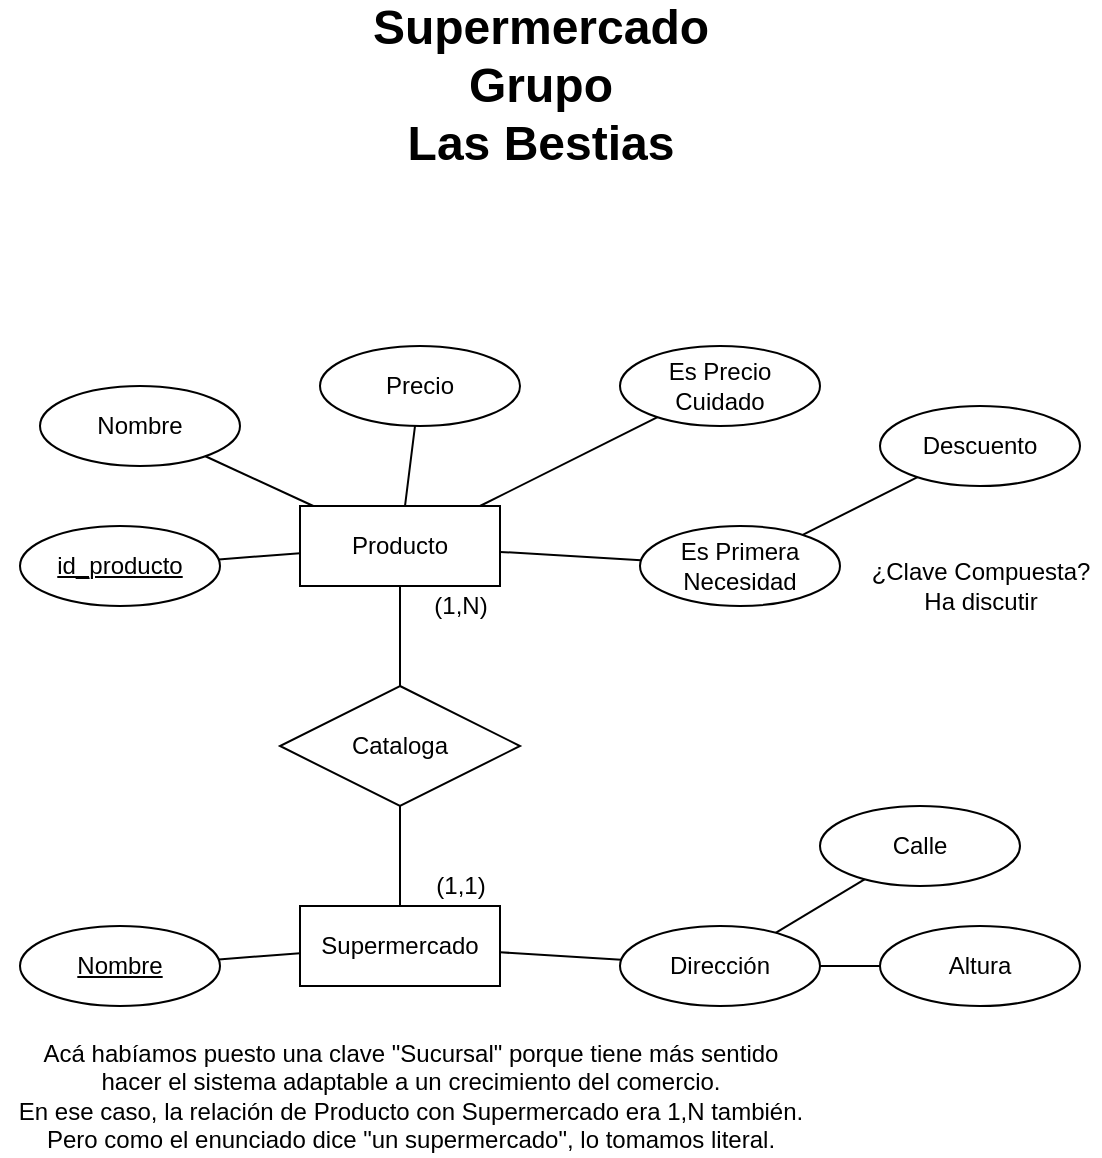 <mxfile version="13.2.4" type="device" pages="3"><diagram id="wtp8QAkWJI46EeyXMavl" name="MER"><mxGraphModel dx="668" dy="428" grid="1" gridSize="10" guides="1" tooltips="1" connect="1" arrows="1" fold="1" page="1" pageScale="1" pageWidth="827" pageHeight="1169" math="0" shadow="0"><root><mxCell id="0"/><mxCell id="1" parent="0"/><mxCell id="iNzfDsHjPc7sIN8ErhD--3" value="Nombre" style="ellipse;whiteSpace=wrap;html=1;align=center;" parent="1" vertex="1"><mxGeometry x="164" y="220" width="100" height="40" as="geometry"/></mxCell><mxCell id="iNzfDsHjPc7sIN8ErhD--4" value="Precio" style="ellipse;whiteSpace=wrap;html=1;align=center;" parent="1" vertex="1"><mxGeometry x="304" y="200" width="100" height="40" as="geometry"/></mxCell><mxCell id="iNzfDsHjPc7sIN8ErhD--5" value="Es Precio Cuidado" style="ellipse;whiteSpace=wrap;html=1;align=center;" parent="1" vertex="1"><mxGeometry x="454" y="200" width="100" height="40" as="geometry"/></mxCell><mxCell id="iNzfDsHjPc7sIN8ErhD--6" value="Producto" style="whiteSpace=wrap;html=1;align=center;" parent="1" vertex="1"><mxGeometry x="294" y="280" width="100" height="40" as="geometry"/></mxCell><mxCell id="iNzfDsHjPc7sIN8ErhD--7" value="" style="endArrow=none;html=1;rounded=0;" parent="1" source="TnC62XATs7JDEmukpbYo-1" target="iNzfDsHjPc7sIN8ErhD--6" edge="1"><mxGeometry relative="1" as="geometry"><mxPoint x="243.468" y="307.09" as="sourcePoint"/><mxPoint x="424" y="300" as="targetPoint"/></mxGeometry></mxCell><mxCell id="iNzfDsHjPc7sIN8ErhD--10" value="" style="endArrow=none;html=1;rounded=0;" parent="1" source="iNzfDsHjPc7sIN8ErhD--3" target="iNzfDsHjPc7sIN8ErhD--6" edge="1"><mxGeometry relative="1" as="geometry"><mxPoint x="253.32" y="316.712" as="sourcePoint"/><mxPoint x="304" y="313.333" as="targetPoint"/></mxGeometry></mxCell><mxCell id="iNzfDsHjPc7sIN8ErhD--11" value="" style="endArrow=none;html=1;rounded=0;" parent="1" source="iNzfDsHjPc7sIN8ErhD--4" target="iNzfDsHjPc7sIN8ErhD--6" edge="1"><mxGeometry relative="1" as="geometry"><mxPoint x="256.747" y="265.114" as="sourcePoint"/><mxPoint x="310.667" y="290" as="targetPoint"/></mxGeometry></mxCell><mxCell id="iNzfDsHjPc7sIN8ErhD--12" value="" style="endArrow=none;html=1;rounded=0;" parent="1" source="iNzfDsHjPc7sIN8ErhD--5" target="iNzfDsHjPc7sIN8ErhD--6" edge="1"><mxGeometry relative="1" as="geometry"><mxPoint x="361.503" y="249.975" as="sourcePoint"/><mxPoint x="356.5" y="290" as="targetPoint"/></mxGeometry></mxCell><mxCell id="iNzfDsHjPc7sIN8ErhD--14" value="Es Primera Necesidad" style="ellipse;whiteSpace=wrap;html=1;align=center;" parent="1" vertex="1"><mxGeometry x="464" y="290" width="100" height="40" as="geometry"/></mxCell><mxCell id="iNzfDsHjPc7sIN8ErhD--15" value="" style="endArrow=none;html=1;rounded=0;" parent="1" source="iNzfDsHjPc7sIN8ErhD--14" target="iNzfDsHjPc7sIN8ErhD--6" edge="1"><mxGeometry relative="1" as="geometry"><mxPoint x="371.503" y="339.975" as="sourcePoint"/><mxPoint x="394" y="370" as="targetPoint"/></mxGeometry></mxCell><mxCell id="TnC62XATs7JDEmukpbYo-1" value="id_producto" style="ellipse;whiteSpace=wrap;html=1;align=center;fontStyle=4;" parent="1" vertex="1"><mxGeometry x="154" y="290" width="100" height="40" as="geometry"/></mxCell><mxCell id="TnC62XATs7JDEmukpbYo-2" value="Supermercado" style="whiteSpace=wrap;html=1;align=center;" parent="1" vertex="1"><mxGeometry x="294" y="480" width="100" height="40" as="geometry"/></mxCell><mxCell id="TnC62XATs7JDEmukpbYo-3" value="Nombre" style="ellipse;whiteSpace=wrap;html=1;align=center;fontStyle=4;" parent="1" vertex="1"><mxGeometry x="154" y="490" width="100" height="40" as="geometry"/></mxCell><mxCell id="TnC62XATs7JDEmukpbYo-5" value="Dirección" style="ellipse;whiteSpace=wrap;html=1;align=center;" parent="1" vertex="1"><mxGeometry x="454" y="490" width="100" height="40" as="geometry"/></mxCell><mxCell id="TnC62XATs7JDEmukpbYo-6" value="" style="endArrow=none;html=1;rounded=0;" parent="1" source="TnC62XATs7JDEmukpbYo-3" target="TnC62XATs7JDEmukpbYo-2" edge="1"><mxGeometry relative="1" as="geometry"><mxPoint x="284" y="390" as="sourcePoint"/><mxPoint x="444" y="390" as="targetPoint"/></mxGeometry></mxCell><mxCell id="TnC62XATs7JDEmukpbYo-7" value="" style="endArrow=none;html=1;rounded=0;" parent="1" source="TnC62XATs7JDEmukpbYo-2" target="TnC62XATs7JDEmukpbYo-5" edge="1"><mxGeometry relative="1" as="geometry"><mxPoint x="284" y="390" as="sourcePoint"/><mxPoint x="444" y="390" as="targetPoint"/></mxGeometry></mxCell><mxCell id="TnC62XATs7JDEmukpbYo-9" value="Descuento" style="ellipse;whiteSpace=wrap;html=1;align=center;" parent="1" vertex="1"><mxGeometry x="584" y="230" width="100" height="40" as="geometry"/></mxCell><mxCell id="TnC62XATs7JDEmukpbYo-10" value="" style="endArrow=none;html=1;rounded=0;" parent="1" source="iNzfDsHjPc7sIN8ErhD--14" target="TnC62XATs7JDEmukpbYo-9" edge="1"><mxGeometry relative="1" as="geometry"><mxPoint x="484" y="390" as="sourcePoint"/><mxPoint x="644" y="390" as="targetPoint"/></mxGeometry></mxCell><mxCell id="UaDEiIZpngNIZ1RHJdvu-3" value="" style="endArrow=none;html=1;rounded=0;" parent="1" source="UaDEiIZpngNIZ1RHJdvu-1" target="TnC62XATs7JDEmukpbYo-2" edge="1"><mxGeometry relative="1" as="geometry"><mxPoint x="374" y="420" as="sourcePoint"/><mxPoint x="534" y="420" as="targetPoint"/></mxGeometry></mxCell><mxCell id="UaDEiIZpngNIZ1RHJdvu-1" value="Cataloga" style="shape=rhombus;perimeter=rhombusPerimeter;whiteSpace=wrap;html=1;align=center;" parent="1" vertex="1"><mxGeometry x="284" y="370" width="120" height="60" as="geometry"/></mxCell><mxCell id="UaDEiIZpngNIZ1RHJdvu-4" value="" style="endArrow=none;html=1;rounded=0;" parent="1" source="iNzfDsHjPc7sIN8ErhD--6" target="UaDEiIZpngNIZ1RHJdvu-1" edge="1"><mxGeometry relative="1" as="geometry"><mxPoint x="344" y="320" as="sourcePoint"/><mxPoint x="344" y="480" as="targetPoint"/></mxGeometry></mxCell><mxCell id="UaDEiIZpngNIZ1RHJdvu-5" value="(1,N)" style="text;html=1;align=center;verticalAlign=middle;resizable=0;points=[];autosize=1;" parent="1" vertex="1"><mxGeometry x="354" y="320" width="40" height="20" as="geometry"/></mxCell><mxCell id="UaDEiIZpngNIZ1RHJdvu-6" value="(1,1)" style="text;html=1;align=center;verticalAlign=middle;resizable=0;points=[];autosize=1;" parent="1" vertex="1"><mxGeometry x="354" y="460" width="40" height="20" as="geometry"/></mxCell><mxCell id="p5r1NyiN0xj-I1MYHOdk-19" value="Calle" style="ellipse;whiteSpace=wrap;html=1;align=center;" parent="1" vertex="1"><mxGeometry x="554" y="430" width="100" height="40" as="geometry"/></mxCell><mxCell id="p5r1NyiN0xj-I1MYHOdk-20" value="Altura" style="ellipse;whiteSpace=wrap;html=1;align=center;" parent="1" vertex="1"><mxGeometry x="584" y="490" width="100" height="40" as="geometry"/></mxCell><mxCell id="p5r1NyiN0xj-I1MYHOdk-24" value="" style="endArrow=none;html=1;rounded=0;" parent="1" source="TnC62XATs7JDEmukpbYo-5" target="p5r1NyiN0xj-I1MYHOdk-19" edge="1"><mxGeometry relative="1" as="geometry"><mxPoint x="454" y="420" as="sourcePoint"/><mxPoint x="614" y="420" as="targetPoint"/></mxGeometry></mxCell><mxCell id="p5r1NyiN0xj-I1MYHOdk-25" value="" style="endArrow=none;html=1;rounded=0;" parent="1" source="TnC62XATs7JDEmukpbYo-5" target="p5r1NyiN0xj-I1MYHOdk-20" edge="1"><mxGeometry relative="1" as="geometry"><mxPoint x="547.366" y="505.105" as="sourcePoint"/><mxPoint x="570.552" y="494.866" as="targetPoint"/></mxGeometry></mxCell><mxCell id="TYSN85onBt5tS6VZPzvu-1" value="Acá habíamos puesto una clave &quot;Sucursal&quot; porque tiene más sentido&lt;br&gt;hacer el sistema adaptable a un crecimiento del comercio.&lt;br&gt;En ese caso, la relación de Producto con Supermercado era 1,N también.&lt;br&gt;Pero como el enunciado dice &quot;un supermercado&quot;, lo tomamos literal." style="text;html=1;align=center;verticalAlign=middle;resizable=0;points=[];autosize=1;" vertex="1" parent="1"><mxGeometry x="144" y="545" width="410" height="60" as="geometry"/></mxCell><mxCell id="Md6wh0Ioun6J1L3yGu9f-3" value="Supermercado&lt;br&gt;Grupo&lt;br&gt;Las Bestias" style="text;strokeColor=none;fillColor=none;html=1;fontSize=24;fontStyle=1;verticalAlign=middle;align=center;" vertex="1" parent="1"><mxGeometry x="364" y="50" width="100" height="40" as="geometry"/></mxCell><mxCell id="mUuHvveMjtXNtADBjLCQ-3" value="¿Clave Compuesta?&lt;br&gt;Ha discutir" style="text;html=1;align=center;verticalAlign=middle;resizable=0;points=[];autosize=1;" vertex="1" parent="1"><mxGeometry x="574" y="305" width="120" height="30" as="geometry"/></mxCell></root></mxGraphModel></diagram><diagram id="sRZDGwc8m7M6drA1lAV9" name="Tablas"><mxGraphModel dx="1462" dy="1466" grid="1" gridSize="10" guides="1" tooltips="1" connect="1" arrows="1" fold="1" page="1" pageScale="1" pageWidth="827" pageHeight="1169" math="0" shadow="0"><root><mxCell id="M3r2ZcHS1RUJWrkmFE-_-0"/><mxCell id="M3r2ZcHS1RUJWrkmFE-_-1" parent="M3r2ZcHS1RUJWrkmFE-_-0"/><mxCell id="xB2ByXPMa1Xocl6-hs9X-14" style="edgeStyle=orthogonalEdgeStyle;rounded=0;orthogonalLoop=1;jettySize=auto;html=1;entryX=0;entryY=0.5;entryDx=0;entryDy=0;" parent="M3r2ZcHS1RUJWrkmFE-_-1" source="UmH5tvV7w3p9cPgD4Mgd-26" target="UmH5tvV7w3p9cPgD4Mgd-1" edge="1"><mxGeometry relative="1" as="geometry"/></mxCell><mxCell id="UmH5tvV7w3p9cPgD4Mgd-16" value="Supermerado" style="shape=table;startSize=30;container=1;collapsible=1;childLayout=tableLayout;fixedRows=1;rowLines=0;fontStyle=1;align=center;resizeLast=1;" parent="M3r2ZcHS1RUJWrkmFE-_-1" vertex="1"><mxGeometry x="1000" y="300" width="180" height="150" as="geometry"/></mxCell><mxCell id="UmH5tvV7w3p9cPgD4Mgd-17" value="" style="shape=partialRectangle;collapsible=0;dropTarget=0;pointerEvents=0;fillColor=none;top=0;left=0;bottom=1;right=0;points=[[0,0.5],[1,0.5]];portConstraint=eastwest;" parent="UmH5tvV7w3p9cPgD4Mgd-16" vertex="1"><mxGeometry y="30" width="180" height="30" as="geometry"/></mxCell><mxCell id="UmH5tvV7w3p9cPgD4Mgd-18" value="PK" style="shape=partialRectangle;connectable=0;fillColor=none;top=0;left=0;bottom=0;right=0;fontStyle=1;overflow=hidden;" parent="UmH5tvV7w3p9cPgD4Mgd-17" vertex="1"><mxGeometry width="30" height="30" as="geometry"/></mxCell><mxCell id="UmH5tvV7w3p9cPgD4Mgd-19" value="Nombre" style="shape=partialRectangle;connectable=0;fillColor=none;top=0;left=0;bottom=0;right=0;align=left;spacingLeft=6;fontStyle=5;overflow=hidden;" parent="UmH5tvV7w3p9cPgD4Mgd-17" vertex="1"><mxGeometry x="30" width="150" height="30" as="geometry"/></mxCell><mxCell id="UmH5tvV7w3p9cPgD4Mgd-20" value="" style="shape=partialRectangle;collapsible=0;dropTarget=0;pointerEvents=0;fillColor=none;top=0;left=0;bottom=0;right=0;points=[[0,0.5],[1,0.5]];portConstraint=eastwest;" parent="UmH5tvV7w3p9cPgD4Mgd-16" vertex="1"><mxGeometry y="60" width="180" height="30" as="geometry"/></mxCell><mxCell id="UmH5tvV7w3p9cPgD4Mgd-21" value="" style="shape=partialRectangle;connectable=0;fillColor=none;top=0;left=0;bottom=0;right=0;editable=1;overflow=hidden;" parent="UmH5tvV7w3p9cPgD4Mgd-20" vertex="1"><mxGeometry width="30" height="30" as="geometry"/></mxCell><mxCell id="UmH5tvV7w3p9cPgD4Mgd-22" value="Calle" style="shape=partialRectangle;connectable=0;fillColor=none;top=0;left=0;bottom=0;right=0;align=left;spacingLeft=6;overflow=hidden;" parent="UmH5tvV7w3p9cPgD4Mgd-20" vertex="1"><mxGeometry x="30" width="150" height="30" as="geometry"/></mxCell><mxCell id="UmH5tvV7w3p9cPgD4Mgd-23" value="" style="shape=partialRectangle;collapsible=0;dropTarget=0;pointerEvents=0;fillColor=none;top=0;left=0;bottom=0;right=0;points=[[0,0.5],[1,0.5]];portConstraint=eastwest;" parent="UmH5tvV7w3p9cPgD4Mgd-16" vertex="1"><mxGeometry y="90" width="180" height="30" as="geometry"/></mxCell><mxCell id="UmH5tvV7w3p9cPgD4Mgd-24" value="" style="shape=partialRectangle;connectable=0;fillColor=none;top=0;left=0;bottom=0;right=0;editable=1;overflow=hidden;" parent="UmH5tvV7w3p9cPgD4Mgd-23" vertex="1"><mxGeometry width="30" height="30" as="geometry"/></mxCell><mxCell id="UmH5tvV7w3p9cPgD4Mgd-25" value="Altura" style="shape=partialRectangle;connectable=0;fillColor=none;top=0;left=0;bottom=0;right=0;align=left;spacingLeft=6;overflow=hidden;" parent="UmH5tvV7w3p9cPgD4Mgd-23" vertex="1"><mxGeometry x="30" width="150" height="30" as="geometry"/></mxCell><mxCell id="UmH5tvV7w3p9cPgD4Mgd-26" value="" style="shape=partialRectangle;collapsible=0;dropTarget=0;pointerEvents=0;fillColor=none;top=0;left=0;bottom=0;right=0;points=[[0,0.5],[1,0.5]];portConstraint=eastwest;" parent="UmH5tvV7w3p9cPgD4Mgd-16" vertex="1"><mxGeometry y="120" width="180" height="30" as="geometry"/></mxCell><mxCell id="UmH5tvV7w3p9cPgD4Mgd-27" value="FK" style="shape=partialRectangle;connectable=0;fillColor=none;top=0;left=0;bottom=0;right=0;editable=1;overflow=hidden;" parent="UmH5tvV7w3p9cPgD4Mgd-26" vertex="1"><mxGeometry width="30" height="30" as="geometry"/></mxCell><mxCell id="UmH5tvV7w3p9cPgD4Mgd-28" value="id_producto" style="shape=partialRectangle;connectable=0;fillColor=none;top=0;left=0;bottom=0;right=0;align=left;spacingLeft=6;overflow=hidden;" parent="UmH5tvV7w3p9cPgD4Mgd-26" vertex="1"><mxGeometry x="30" width="150" height="30" as="geometry"/></mxCell><mxCell id="UmH5tvV7w3p9cPgD4Mgd-0" value="Producto" style="shape=table;startSize=30;container=1;collapsible=1;childLayout=tableLayout;fixedRows=1;rowLines=0;fontStyle=1;align=center;resizeLast=1;" parent="M3r2ZcHS1RUJWrkmFE-_-1" vertex="1"><mxGeometry x="1269" y="290" width="200" height="180" as="geometry"/></mxCell><mxCell id="UmH5tvV7w3p9cPgD4Mgd-1" value="" style="shape=partialRectangle;collapsible=0;dropTarget=0;pointerEvents=0;fillColor=none;top=0;left=0;bottom=1;right=0;points=[[0,0.5],[1,0.5]];portConstraint=eastwest;" parent="UmH5tvV7w3p9cPgD4Mgd-0" vertex="1"><mxGeometry y="30" width="200" height="30" as="geometry"/></mxCell><mxCell id="UmH5tvV7w3p9cPgD4Mgd-2" value="PK" style="shape=partialRectangle;connectable=0;fillColor=none;top=0;left=0;bottom=0;right=0;fontStyle=1;overflow=hidden;" parent="UmH5tvV7w3p9cPgD4Mgd-1" vertex="1"><mxGeometry width="30" height="30" as="geometry"/></mxCell><mxCell id="UmH5tvV7w3p9cPgD4Mgd-3" value="id_producto" style="shape=partialRectangle;connectable=0;fillColor=none;top=0;left=0;bottom=0;right=0;align=left;spacingLeft=6;fontStyle=5;overflow=hidden;" parent="UmH5tvV7w3p9cPgD4Mgd-1" vertex="1"><mxGeometry x="30" width="170" height="30" as="geometry"/></mxCell><mxCell id="UmH5tvV7w3p9cPgD4Mgd-4" value="" style="shape=partialRectangle;collapsible=0;dropTarget=0;pointerEvents=0;fillColor=none;top=0;left=0;bottom=0;right=0;points=[[0,0.5],[1,0.5]];portConstraint=eastwest;" parent="UmH5tvV7w3p9cPgD4Mgd-0" vertex="1"><mxGeometry y="60" width="200" height="30" as="geometry"/></mxCell><mxCell id="UmH5tvV7w3p9cPgD4Mgd-5" value="" style="shape=partialRectangle;connectable=0;fillColor=none;top=0;left=0;bottom=0;right=0;editable=1;overflow=hidden;" parent="UmH5tvV7w3p9cPgD4Mgd-4" vertex="1"><mxGeometry width="30" height="30" as="geometry"/></mxCell><mxCell id="UmH5tvV7w3p9cPgD4Mgd-6" value="Nombre" style="shape=partialRectangle;connectable=0;fillColor=none;top=0;left=0;bottom=0;right=0;align=left;spacingLeft=6;overflow=hidden;" parent="UmH5tvV7w3p9cPgD4Mgd-4" vertex="1"><mxGeometry x="30" width="170" height="30" as="geometry"/></mxCell><mxCell id="UmH5tvV7w3p9cPgD4Mgd-7" value="" style="shape=partialRectangle;collapsible=0;dropTarget=0;pointerEvents=0;fillColor=none;top=0;left=0;bottom=0;right=0;points=[[0,0.5],[1,0.5]];portConstraint=eastwest;" parent="UmH5tvV7w3p9cPgD4Mgd-0" vertex="1"><mxGeometry y="90" width="200" height="30" as="geometry"/></mxCell><mxCell id="UmH5tvV7w3p9cPgD4Mgd-8" value="" style="shape=partialRectangle;connectable=0;fillColor=none;top=0;left=0;bottom=0;right=0;editable=1;overflow=hidden;" parent="UmH5tvV7w3p9cPgD4Mgd-7" vertex="1"><mxGeometry width="30" height="30" as="geometry"/></mxCell><mxCell id="UmH5tvV7w3p9cPgD4Mgd-9" value="Precio" style="shape=partialRectangle;connectable=0;fillColor=none;top=0;left=0;bottom=0;right=0;align=left;spacingLeft=6;overflow=hidden;" parent="UmH5tvV7w3p9cPgD4Mgd-7" vertex="1"><mxGeometry x="30" width="170" height="30" as="geometry"/></mxCell><mxCell id="UmH5tvV7w3p9cPgD4Mgd-10" value="" style="shape=partialRectangle;collapsible=0;dropTarget=0;pointerEvents=0;fillColor=none;top=0;left=0;bottom=0;right=0;points=[[0,0.5],[1,0.5]];portConstraint=eastwest;" parent="UmH5tvV7w3p9cPgD4Mgd-0" vertex="1"><mxGeometry y="120" width="200" height="30" as="geometry"/></mxCell><mxCell id="UmH5tvV7w3p9cPgD4Mgd-11" value="" style="shape=partialRectangle;connectable=0;fillColor=none;top=0;left=0;bottom=0;right=0;editable=1;overflow=hidden;" parent="UmH5tvV7w3p9cPgD4Mgd-10" vertex="1"><mxGeometry width="30" height="30" as="geometry"/></mxCell><mxCell id="UmH5tvV7w3p9cPgD4Mgd-12" value="Es_Precio_Cuidado" style="shape=partialRectangle;connectable=0;fillColor=none;top=0;left=0;bottom=0;right=0;align=left;spacingLeft=6;overflow=hidden;" parent="UmH5tvV7w3p9cPgD4Mgd-10" vertex="1"><mxGeometry x="30" width="170" height="30" as="geometry"/></mxCell><mxCell id="UmH5tvV7w3p9cPgD4Mgd-13" value="" style="shape=partialRectangle;collapsible=0;dropTarget=0;pointerEvents=0;fillColor=none;top=0;left=0;bottom=0;right=0;points=[[0,0.5],[1,0.5]];portConstraint=eastwest;" parent="UmH5tvV7w3p9cPgD4Mgd-0" vertex="1"><mxGeometry y="150" width="200" height="30" as="geometry"/></mxCell><mxCell id="UmH5tvV7w3p9cPgD4Mgd-14" value="" style="shape=partialRectangle;connectable=0;fillColor=none;top=0;left=0;bottom=0;right=0;editable=1;overflow=hidden;" parent="UmH5tvV7w3p9cPgD4Mgd-13" vertex="1"><mxGeometry width="30" height="30" as="geometry"/></mxCell><mxCell id="UmH5tvV7w3p9cPgD4Mgd-15" value="Descuento_1ra_Necesidad" style="shape=partialRectangle;connectable=0;fillColor=none;top=0;left=0;bottom=0;right=0;align=left;spacingLeft=6;overflow=hidden;" parent="UmH5tvV7w3p9cPgD4Mgd-13" vertex="1"><mxGeometry x="30" width="170" height="30" as="geometry"/></mxCell></root></mxGraphModel></diagram><diagram id="Qxdqzzbh5Xr-EUXZQBSW" name="UML"><mxGraphModel dx="1335" dy="855" grid="1" gridSize="10" guides="1" tooltips="1" connect="1" arrows="1" fold="1" page="1" pageScale="1" pageWidth="827" pageHeight="1169" math="0" shadow="0"><root><mxCell id="KE57b0c0ser3eYkw6pcT-0"/><mxCell id="KE57b0c0ser3eYkw6pcT-1" parent="KE57b0c0ser3eYkw6pcT-0"/><mxCell id="dZ1vFYb4Y9eyxt5IiTpo-0" value="Supermercado" style="swimlane;fontStyle=1;align=center;verticalAlign=top;childLayout=stackLayout;horizontal=1;startSize=26;horizontalStack=0;resizeParent=1;resizeParentMax=0;resizeLast=0;collapsible=1;marginBottom=0;" parent="KE57b0c0ser3eYkw6pcT-1" vertex="1"><mxGeometry x="530" y="300" width="160" height="130" as="geometry"/></mxCell><mxCell id="dZ1vFYb4Y9eyxt5IiTpo-1" value="+ totProductos&#10;+ totPrecios&#10;" style="text;strokeColor=none;fillColor=none;align=left;verticalAlign=top;spacingLeft=4;spacingRight=4;overflow=hidden;rotatable=0;points=[[0,0.5],[1,0.5]];portConstraint=eastwest;" parent="dZ1vFYb4Y9eyxt5IiTpo-0" vertex="1"><mxGeometry y="26" width="160" height="44" as="geometry"/></mxCell><mxCell id="dZ1vFYb4Y9eyxt5IiTpo-2" value="" style="line;strokeWidth=1;fillColor=none;align=left;verticalAlign=middle;spacingTop=-1;spacingLeft=3;spacingRight=3;rotatable=0;labelPosition=right;points=[];portConstraint=eastwest;" parent="dZ1vFYb4Y9eyxt5IiTpo-0" vertex="1"><mxGeometry y="70" width="160" height="8" as="geometry"/></mxCell><mxCell id="dZ1vFYb4Y9eyxt5IiTpo-3" value="+ calcCantTotProductos&#10;+ calcSumTotPrecios&#10;+ mostrarCatago" style="text;strokeColor=none;fillColor=none;align=left;verticalAlign=top;spacingLeft=4;spacingRight=4;overflow=hidden;rotatable=0;points=[[0,0.5],[1,0.5]];portConstraint=eastwest;" parent="dZ1vFYb4Y9eyxt5IiTpo-0" vertex="1"><mxGeometry y="78" width="160" height="52" as="geometry"/></mxCell><mxCell id="O26pw3iABjbv2i6jjEym-0" value="1" style="endArrow=open;html=1;endSize=12;startArrow=diamondThin;startSize=14;startFill=1;edgeStyle=orthogonalEdgeStyle;align=left;verticalAlign=bottom;" edge="1" parent="KE57b0c0ser3eYkw6pcT-1" source="dZ1vFYb4Y9eyxt5IiTpo-0" target="dZ1vFYb4Y9eyxt5IiTpo-4"><mxGeometry x="-0.826" y="-5" relative="1" as="geometry"><mxPoint x="330" y="270" as="sourcePoint"/><mxPoint x="490" y="270" as="targetPoint"/><mxPoint as="offset"/></mxGeometry></mxCell><mxCell id="dZ1vFYb4Y9eyxt5IiTpo-4" value="Producto" style="swimlane;fontStyle=1;align=center;verticalAlign=top;childLayout=stackLayout;horizontal=1;startSize=26;horizontalStack=0;resizeParent=1;resizeParentMax=0;resizeLast=0;collapsible=1;marginBottom=0;" parent="KE57b0c0ser3eYkw6pcT-1" vertex="1"><mxGeometry x="140" y="285" width="160" height="160" as="geometry"/></mxCell><mxCell id="dZ1vFYb4Y9eyxt5IiTpo-5" value="+ nombre&#10;+ precio&#10;+ es_precios_cuidados&#10;+ es_primera_necesidad&#10;+ descuento&#10;+ precioProdPriNecesidad&#10;" style="text;strokeColor=none;fillColor=none;align=left;verticalAlign=top;spacingLeft=4;spacingRight=4;overflow=hidden;rotatable=0;points=[[0,0.5],[1,0.5]];portConstraint=eastwest;" parent="dZ1vFYb4Y9eyxt5IiTpo-4" vertex="1"><mxGeometry y="26" width="160" height="94" as="geometry"/></mxCell><mxCell id="dZ1vFYb4Y9eyxt5IiTpo-6" value="" style="line;strokeWidth=1;fillColor=none;align=left;verticalAlign=middle;spacingTop=-1;spacingLeft=3;spacingRight=3;rotatable=0;labelPosition=right;points=[];portConstraint=eastwest;" parent="dZ1vFYb4Y9eyxt5IiTpo-4" vertex="1"><mxGeometry y="120" width="160" height="8" as="geometry"/></mxCell><mxCell id="dZ1vFYb4Y9eyxt5IiTpo-7" value="+ calcDescuento&#10;" style="text;strokeColor=none;fillColor=none;align=left;verticalAlign=top;spacingLeft=4;spacingRight=4;overflow=hidden;rotatable=0;points=[[0,0.5],[1,0.5]];portConstraint=eastwest;" parent="dZ1vFYb4Y9eyxt5IiTpo-4" vertex="1"><mxGeometry y="128" width="160" height="32" as="geometry"/></mxCell><mxCell id="O26pw3iABjbv2i6jjEym-1" value="1..n" style="text;html=1;align=center;verticalAlign=middle;resizable=0;points=[];autosize=1;" vertex="1" parent="KE57b0c0ser3eYkw6pcT-1"><mxGeometry x="312" y="343" width="40" height="20" as="geometry"/></mxCell></root></mxGraphModel></diagram></mxfile>